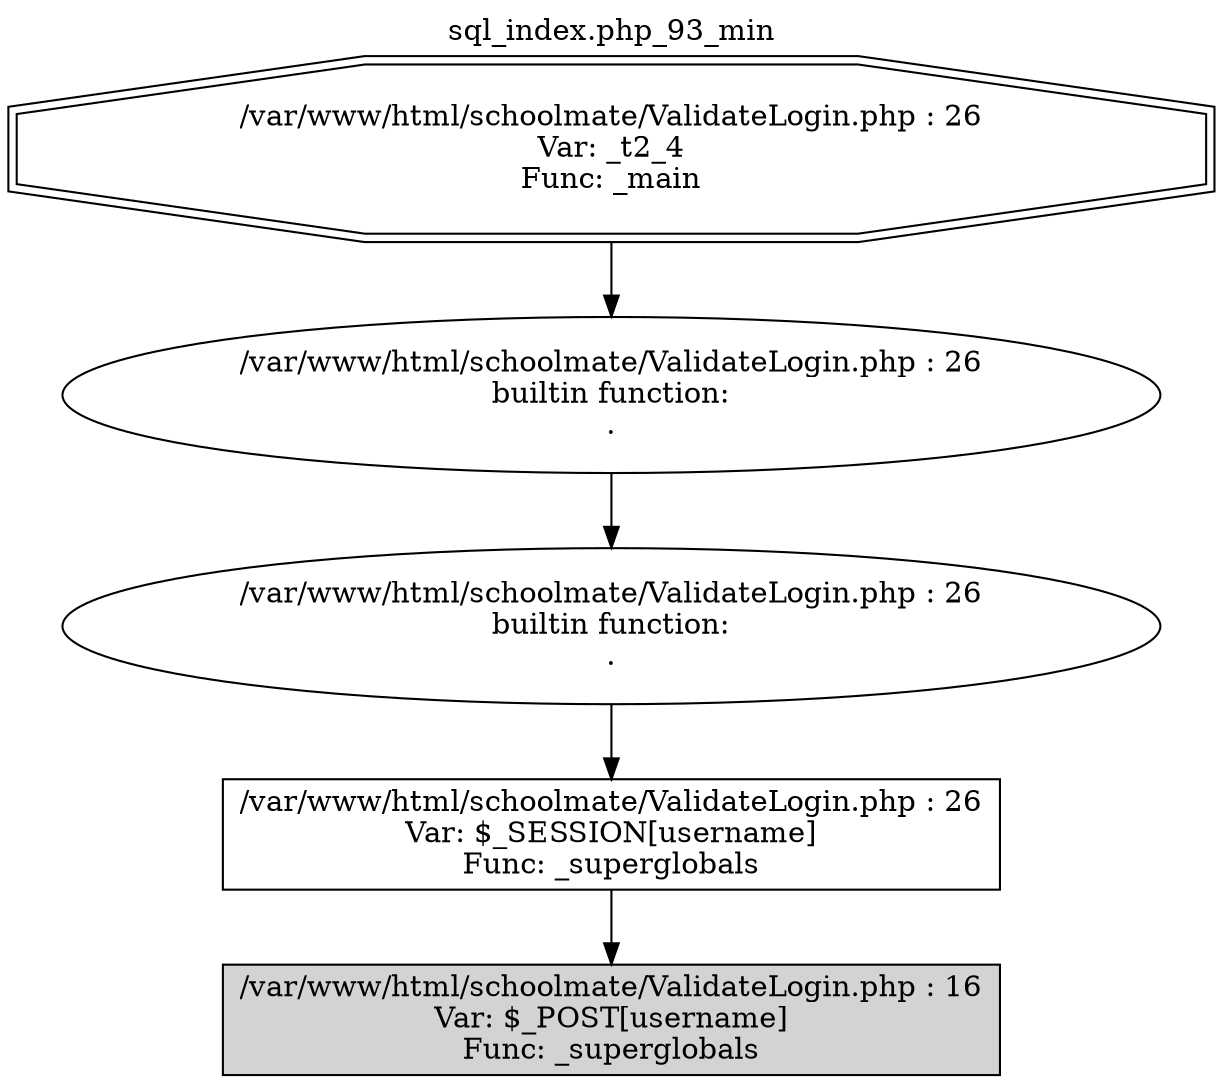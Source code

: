 digraph cfg {
  label="sql_index.php_93_min";
  labelloc=t;
  n1 [shape=doubleoctagon, label="/var/www/html/schoolmate/ValidateLogin.php : 26\nVar: _t2_4\nFunc: _main\n"];
  n2 [shape=ellipse, label="/var/www/html/schoolmate/ValidateLogin.php : 26\nbuiltin function:\n.\n"];
  n3 [shape=ellipse, label="/var/www/html/schoolmate/ValidateLogin.php : 26\nbuiltin function:\n.\n"];
  n4 [shape=box, label="/var/www/html/schoolmate/ValidateLogin.php : 26\nVar: $_SESSION[username]\nFunc: _superglobals\n"];
  n5 [shape=box, label="/var/www/html/schoolmate/ValidateLogin.php : 16\nVar: $_POST[username]\nFunc: _superglobals\n",style=filled];
  n1 -> n2;
  n2 -> n3;
  n3 -> n4;
  n4 -> n5;
}
